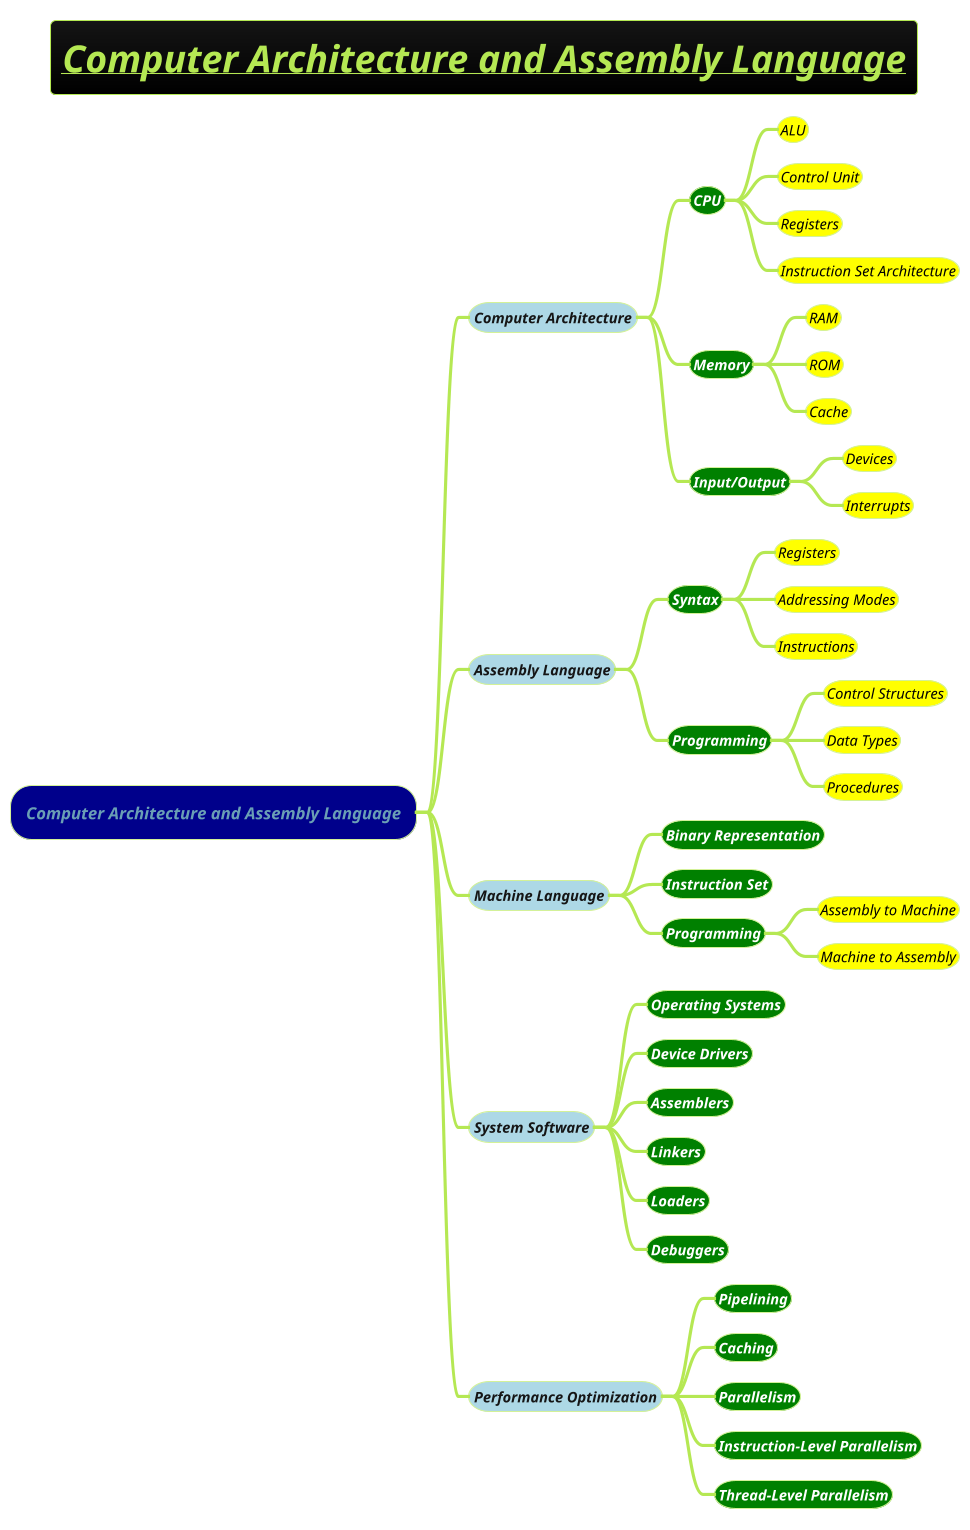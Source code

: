 @startmindmap
title =<i><b><u>Computer Architecture and Assembly Language
!theme hacker

*[#darkblue] <i>Computer Architecture and Assembly Language
**[#lightblue] <i><color #blac><size:14>Computer Architecture
***[#green] <b><i><color #white><size:14>CPU
****[#yellow] <i><color #black><size:14>ALU
****[#yellow] <i><color #black><size:14>Control Unit
****[#yellow] <i><color #black><size:14>Registers
****[#yellow] <i><color #black><size:14>Instruction Set Architecture
***[#green] <b><i><color #white><size:14>Memory
****[#yellow] <i><color #black><size:14>RAM
****[#yellow] <i><color #black><size:14>ROM
****[#yellow] <i><color #black><size:14>Cache
***[#green] <b><i><color #white><size:14>Input/Output
****[#yellow] <i><color #black><size:14>Devices
****[#yellow] <i><color #black><size:14>Interrupts
**[#lightblue] <i><color #blac><size:14>Assembly Language
***[#green] <b><i><color #white><size:14>Syntax
****[#yellow] <i><color #black><size:14>Registers
****[#yellow] <i><color #black><size:14>Addressing Modes
****[#yellow] <i><color #black><size:14>Instructions
***[#green] <b><i><color #white><size:14>Programming
****[#yellow] <i><color #black><size:14>Control Structures
****[#yellow] <i><color #black><size:14>Data Types
****[#yellow] <i><color #black><size:14>Procedures
**[#lightblue] <i><color #blac><size:14>Machine Language
***[#green] <b><i><color #white><size:14>Binary Representation
***[#green] <b><i><color #white><size:14>Instruction Set
***[#green] <b><i><color #white><size:14>Programming
****[#yellow] <i><color #black><size:14>Assembly to Machine
****[#yellow] <i><color #black><size:14>Machine to Assembly
**[#lightblue] <i><color #blac><size:14>System Software
***[#green] <b><i><color #white><size:14>Operating Systems
***[#green] <b><i><color #white><size:14>Device Drivers
***[#green] <b><i><color #white><size:14>Assemblers
***[#green] <b><i><color #white><size:14>Linkers
***[#green] <b><i><color #white><size:14>Loaders
***[#green] <b><i><color #white><size:14>Debuggers
**[#lightblue] <i><color #blac><size:14>Performance Optimization
***[#green] <b><i><color #white><size:14>Pipelining
***[#green] <b><i><color #white><size:14>Caching
***[#green] <b><i><color #white><size:14>Parallelism
***[#green] <b><i><color #white><size:14>Instruction-Level Parallelism
***[#green] <b><i><color #white><size:14>Thread-Level Parallelism
@endmindmap
